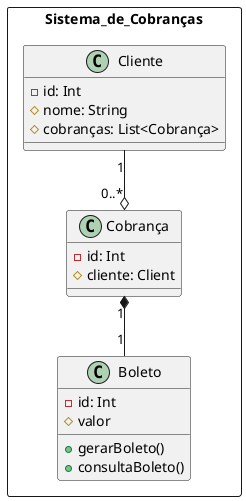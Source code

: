 @startuml sisDeCobrança
  package Sistema_de_Cobranças <<rectangle>> {
    class Cliente {
      - id: Int
      # nome: String
      # cobranças: List<Cobrança>
    }
    class Cobrança {
      - id: Int
      # cliente: Client
      
    }
    Cliente "1" --o "0..*" Cobrança
    class Boleto {
      - id: Int
      # valor
      + gerarBoleto()
      + consultaBoleto()
    }
    Cobrança "1" *-- "1" Boleto
  }
@enduml